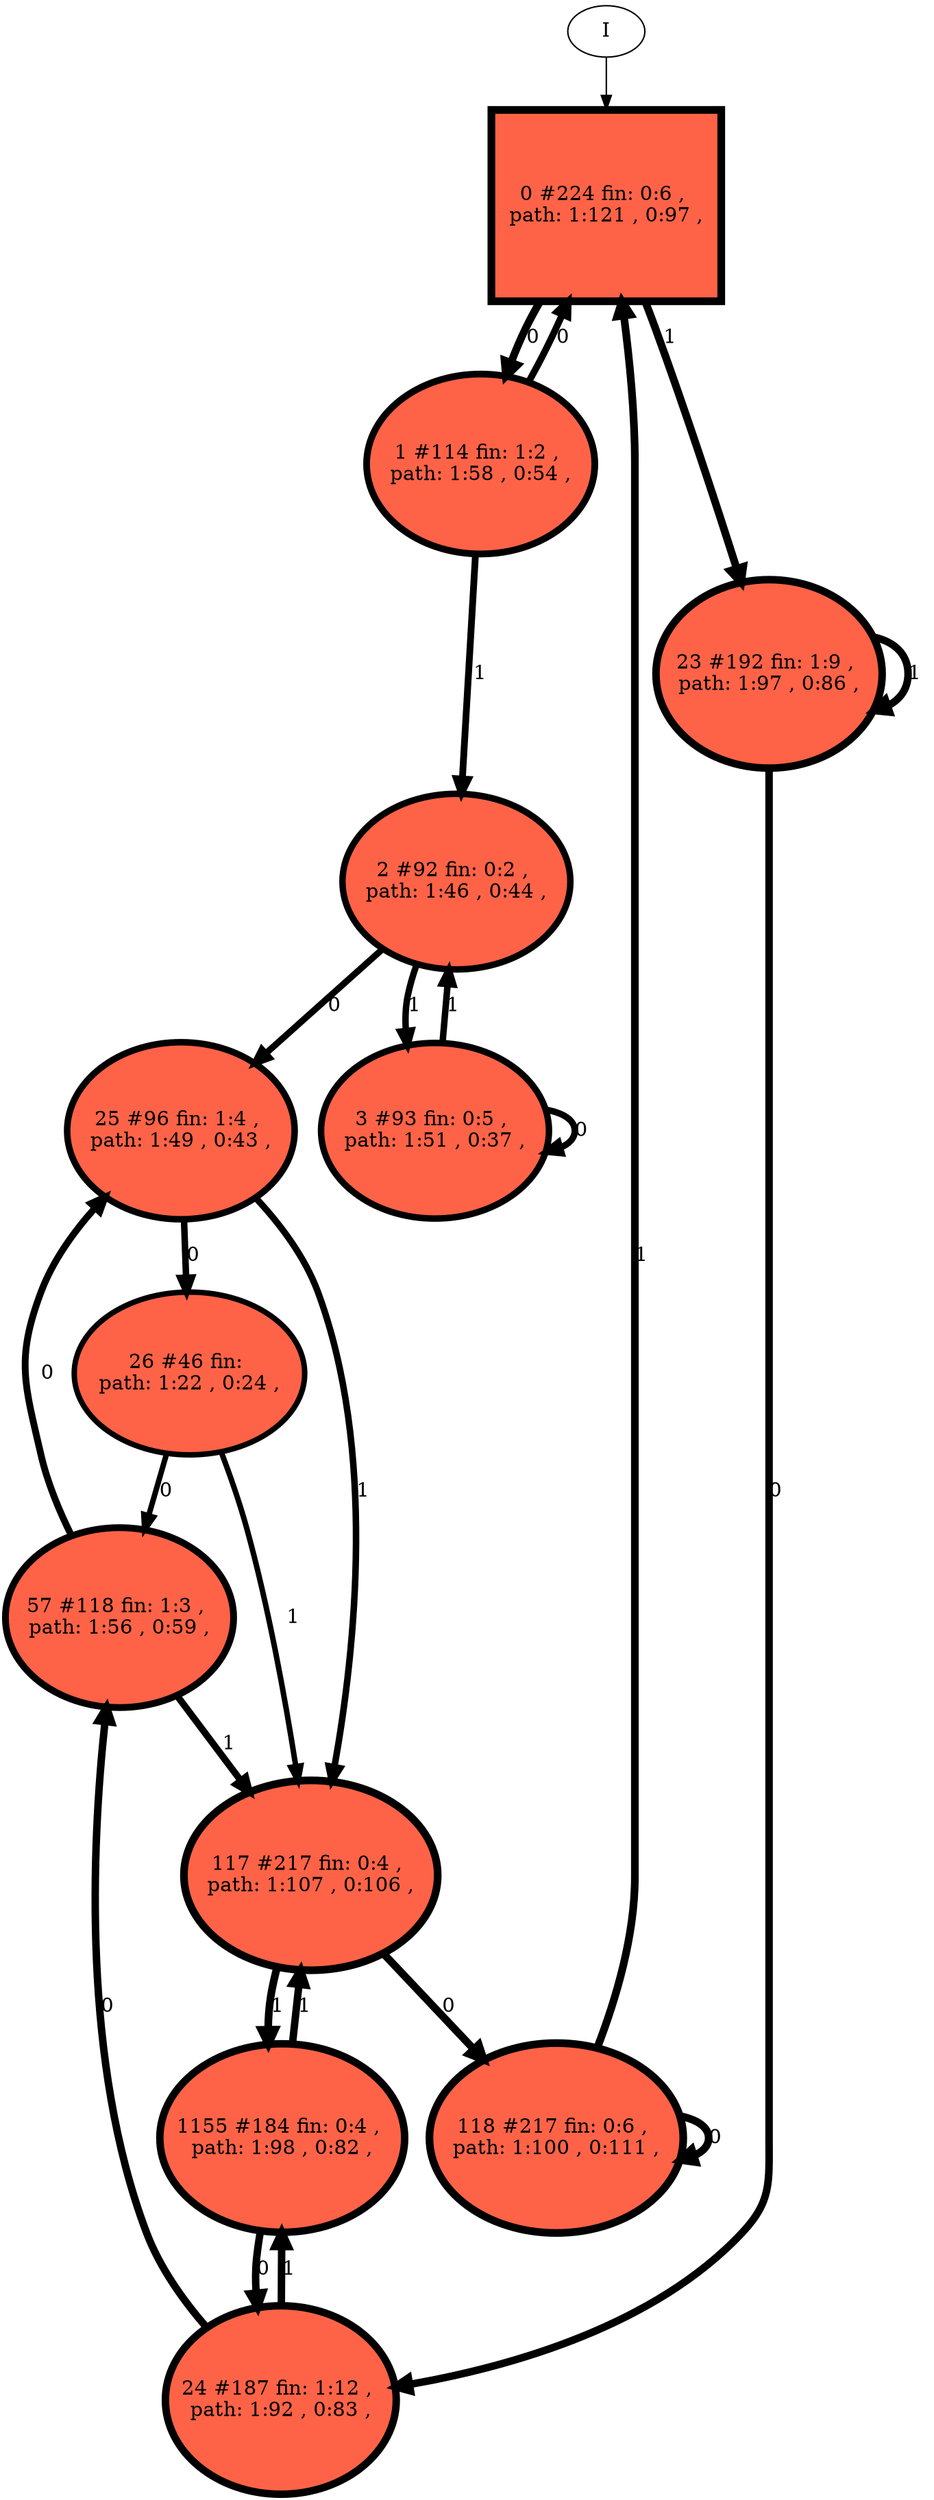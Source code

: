 // produced with flexfringe // 
digraph DFA {
	0 [label="root" shape=box];
		I -> 0;
	0 [ label="0 #224 fin: 0:6 , 
 path: 1:121 , 0:97 , " , style=filled, fillcolor="tomato", width=1.85881, height=1.85881, penwidth=5.4161];
		0 -> 1 [label="0 " , penwidth=5.4161 ];
		0 -> 23 [label="1 " , penwidth=5.4161 ];
	1 [ label="1 #114 fin: 1:2 , 
 path: 1:58 , 0:54 , " , style=filled, fillcolor="tomato", width=1.74832, height=1.74832, penwidth=4.74493];
		1 -> 0 [label="0 " , penwidth=4.74493 ];
		1 -> 2 [label="1 " , penwidth=4.74493 ];
	23 [ label="23 #192 fin: 1:9 , 
 path: 1:97 , 0:86 , " , style=filled, fillcolor="tomato", width=1.83461, height=1.83461, penwidth=5.26269];
		23 -> 24 [label="0 " , penwidth=5.26269 ];
		23 -> 23 [label="1 " , penwidth=5.26269 ];
	2 [ label="2 #92 fin: 0:2 , 
 path: 1:46 , 0:44 , " , style=filled, fillcolor="tomato", width=1.71066, height=1.71066, penwidth=4.5326];
		2 -> 25 [label="0 " , penwidth=4.5326 ];
		2 -> 3 [label="1 " , penwidth=4.5326 ];
	24 [ label="24 #187 fin: 1:12 , 
 path: 1:92 , 0:83 , " , style=filled, fillcolor="tomato", width=1.83041, height=1.83041, penwidth=5.23644];
		24 -> 57 [label="0 " , penwidth=5.23644 ];
		24 -> 1155 [label="1 " , penwidth=5.23644 ];
	25 [ label="25 #96 fin: 1:4 , 
 path: 1:49 , 0:43 , " , style=filled, fillcolor="tomato", width=1.71824, height=1.71824, penwidth=4.57471];
		25 -> 26 [label="0 " , penwidth=4.57471 ];
		25 -> 117 [label="1 " , penwidth=4.57471 ];
	3 [ label="3 #93 fin: 0:5 , 
 path: 1:51 , 0:37 , " , style=filled, fillcolor="tomato", width=1.71259, height=1.71259, penwidth=4.54329];
		3 -> 3 [label="0 " , penwidth=4.54329 ];
		3 -> 2 [label="1 " , penwidth=4.54329 ];
	57 [ label="57 #118 fin: 1:3 , 
 path: 1:56 , 0:59 , " , style=filled, fillcolor="tomato", width=1.75425, height=1.75425, penwidth=4.77912];
		57 -> 25 [label="0 " , penwidth=4.77912 ];
		57 -> 117 [label="1 " , penwidth=4.77912 ];
	1155 [ label="1155 #184 fin: 0:4 , 
 path: 1:98 , 0:82 , " , style=filled, fillcolor="tomato", width=1.82783, height=1.82783, penwidth=5.22036];
		1155 -> 24 [label="0 " , penwidth=5.22036 ];
		1155 -> 117 [label="1 " , penwidth=5.22036 ];
	26 [ label="26 #46 fin: 
 path: 1:22 , 0:24 , " , style=filled, fillcolor="tomato", width=1.57901, height=1.57901, penwidth=3.85015];
		26 -> 57 [label="0 " , penwidth=3.85015 ];
		26 -> 117 [label="1 " , penwidth=3.85015 ];
	117 [ label="117 #217 fin: 0:4 , 
 path: 1:107 , 0:106 , " , style=filled, fillcolor="tomato", width=1.85387, height=1.85387, penwidth=5.3845];
		117 -> 118 [label="0 " , penwidth=5.3845 ];
		117 -> 1155 [label="1 " , penwidth=5.3845 ];
	118 [ label="118 #217 fin: 0:6 , 
 path: 1:100 , 0:111 , " , style=filled, fillcolor="tomato", width=1.85387, height=1.85387, penwidth=5.3845];
		118 -> 118 [label="0 " , penwidth=5.3845 ];
		118 -> 0 [label="1 " , penwidth=5.3845 ];
}
